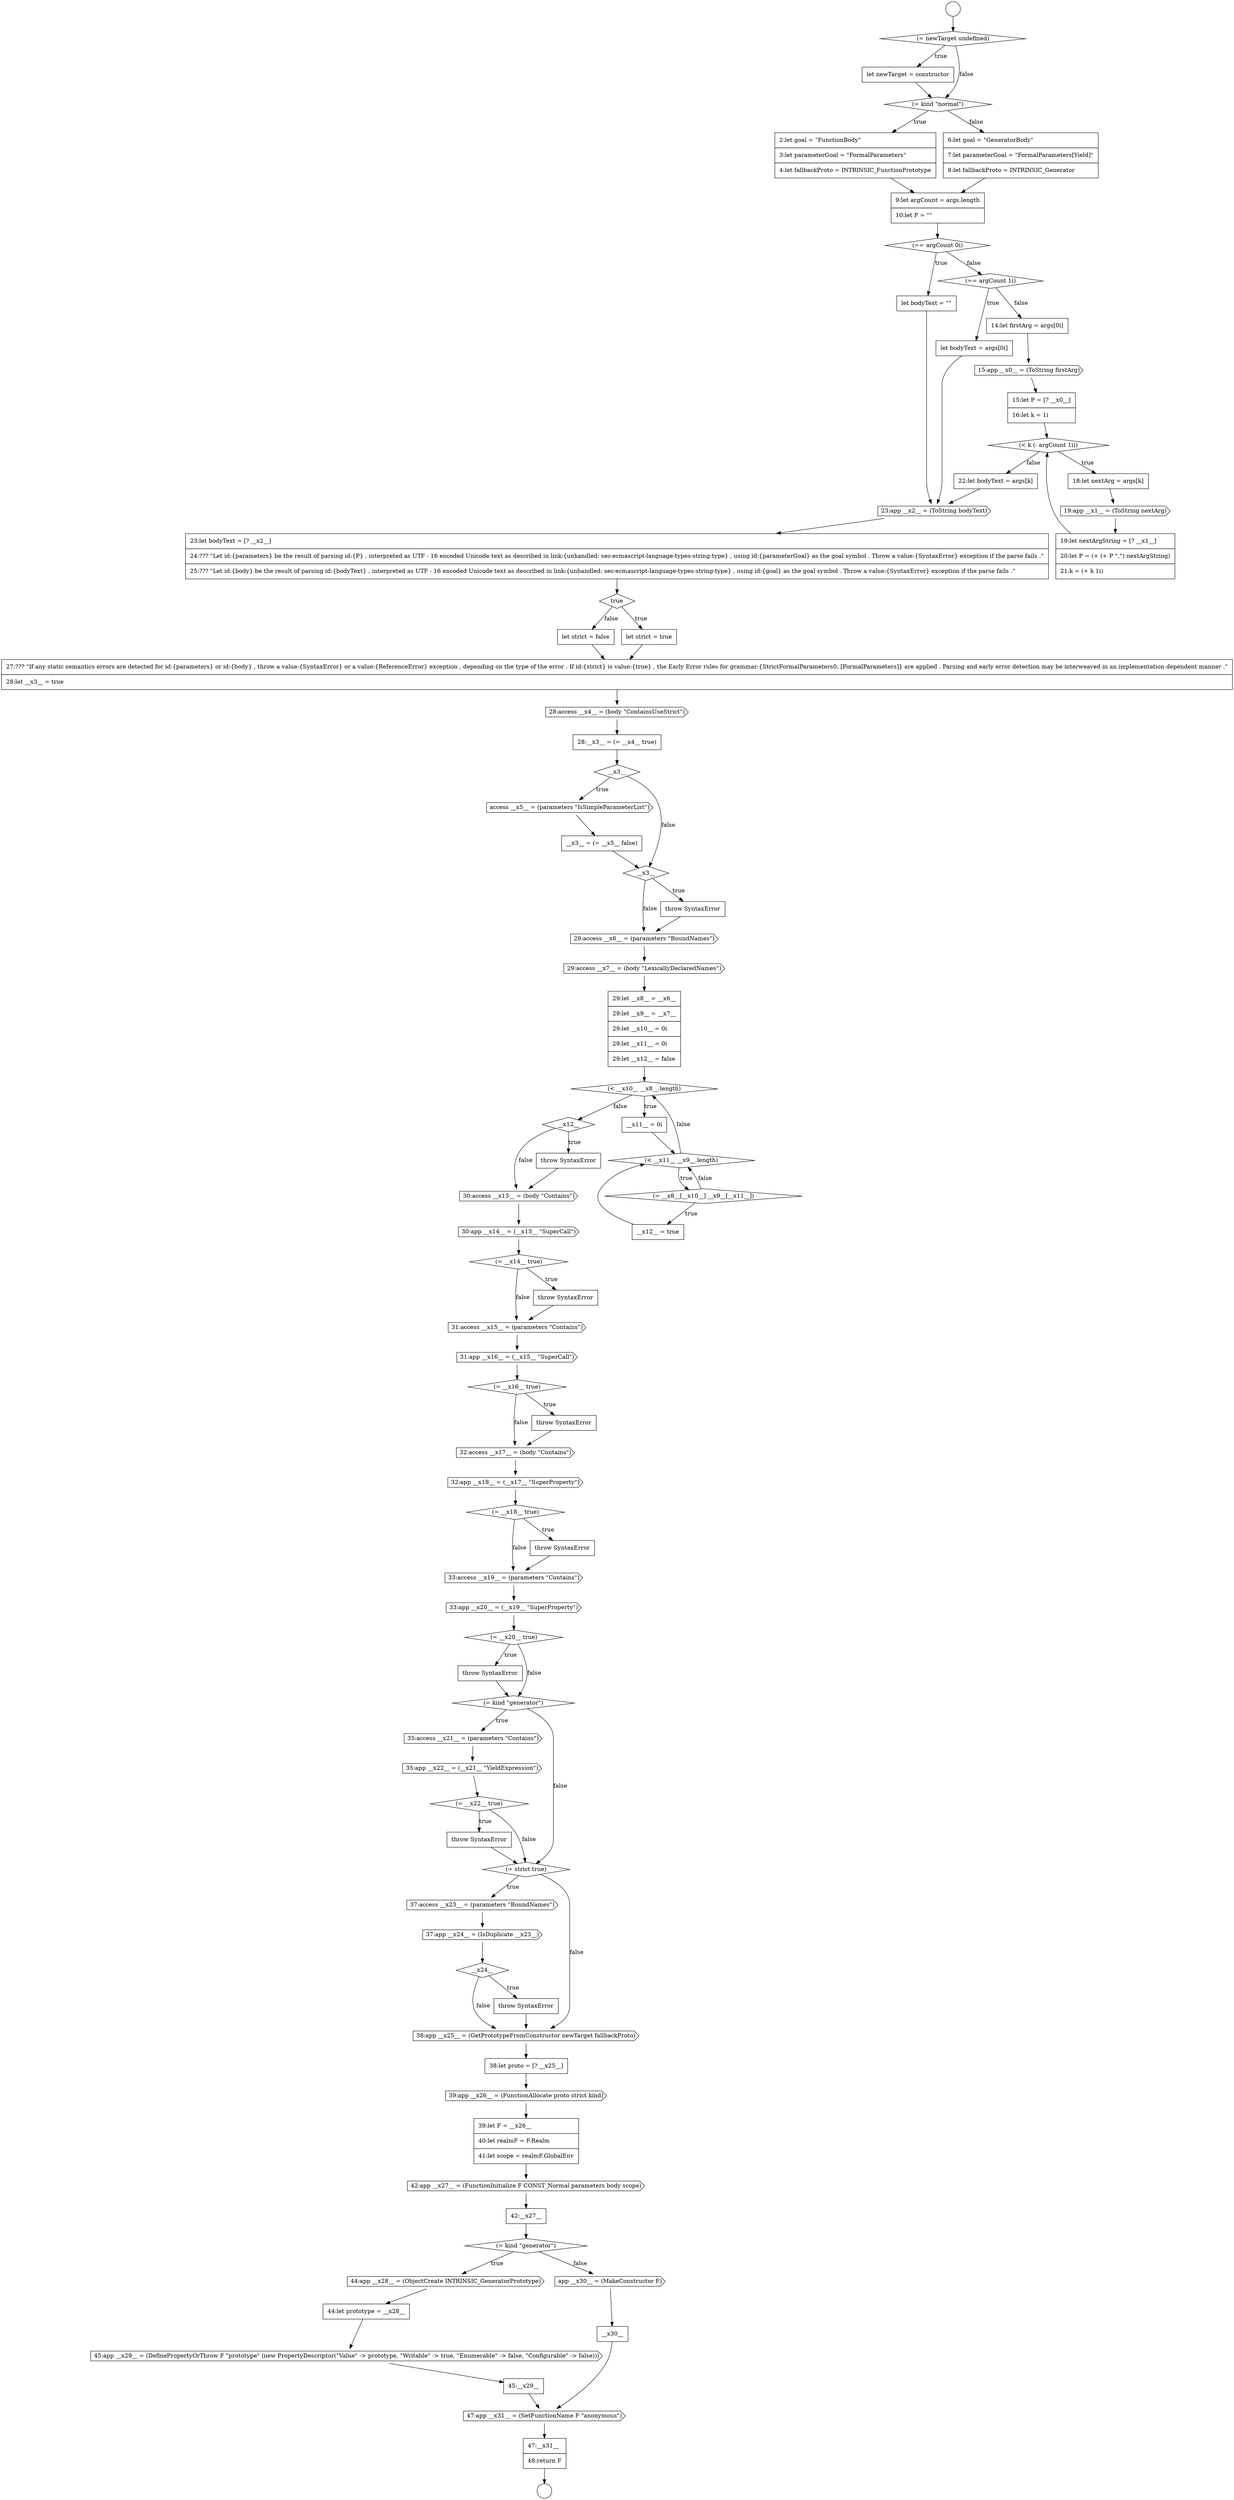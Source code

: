 digraph {
  node10895 [shape=diamond, label=<<font color="black">(= __x16__ true)</font>> color="black" fillcolor="white" style=filled]
  node10858 [shape=none, margin=0, label=<<font color="black">
    <table border="0" cellborder="1" cellspacing="0" cellpadding="10">
      <tr><td align="left">14:let firstArg = args[0i]</td></tr>
    </table>
  </font>> color="black" fillcolor="white" style=filled]
  node10914 [shape=none, margin=0, label=<<font color="black">
    <table border="0" cellborder="1" cellspacing="0" cellpadding="10">
      <tr><td align="left">throw SyntaxError</td></tr>
    </table>
  </font>> color="black" fillcolor="white" style=filled]
  node10847 [shape=circle label=" " color="black" fillcolor="white" style=filled]
  node10870 [shape=none, margin=0, label=<<font color="black">
    <table border="0" cellborder="1" cellspacing="0" cellpadding="10">
      <tr><td align="left">let strict = false</td></tr>
    </table>
  </font>> color="black" fillcolor="white" style=filled]
  node10849 [shape=none, margin=0, label=<<font color="black">
    <table border="0" cellborder="1" cellspacing="0" cellpadding="10">
      <tr><td align="left">let newTarget = constructor</td></tr>
    </table>
  </font>> color="black" fillcolor="white" style=filled]
  node10917 [shape=cds, label=<<font color="black">39:app __x26__ = (FunctionAllocate proto strict kind)</font>> color="black" fillcolor="white" style=filled]
  node10901 [shape=cds, label=<<font color="black">33:access __x19__ = (parameters &quot;Contains&quot;)</font>> color="black" fillcolor="white" style=filled]
  node10927 [shape=none, margin=0, label=<<font color="black">
    <table border="0" cellborder="1" cellspacing="0" cellpadding="10">
      <tr><td align="left">__x30__</td></tr>
    </table>
  </font>> color="black" fillcolor="white" style=filled]
  node10912 [shape=cds, label=<<font color="black">37:app __x24__ = (IsDuplicate __x23__)</font>> color="black" fillcolor="white" style=filled]
  node10886 [shape=none, margin=0, label=<<font color="black">
    <table border="0" cellborder="1" cellspacing="0" cellpadding="10">
      <tr><td align="left">__x12__ = true</td></tr>
    </table>
  </font>> color="black" fillcolor="white" style=filled]
  node10876 [shape=none, margin=0, label=<<font color="black">
    <table border="0" cellborder="1" cellspacing="0" cellpadding="10">
      <tr><td align="left">__x3__ = (= __x5__ false)</td></tr>
    </table>
  </font>> color="black" fillcolor="white" style=filled]
  node10869 [shape=none, margin=0, label=<<font color="black">
    <table border="0" cellborder="1" cellspacing="0" cellpadding="10">
      <tr><td align="left">let strict = true</td></tr>
    </table>
  </font>> color="black" fillcolor="white" style=filled]
  node10881 [shape=none, margin=0, label=<<font color="black">
    <table border="0" cellborder="1" cellspacing="0" cellpadding="10">
      <tr><td align="left">29:let __x8__ = __x6__</td></tr>
      <tr><td align="left">29:let __x9__ = __x7__</td></tr>
      <tr><td align="left">29:let __x10__ = 0i</td></tr>
      <tr><td align="left">29:let __x11__ = 0i</td></tr>
      <tr><td align="left">29:let __x12__ = false</td></tr>
    </table>
  </font>> color="black" fillcolor="white" style=filled]
  node10864 [shape=none, margin=0, label=<<font color="black">
    <table border="0" cellborder="1" cellspacing="0" cellpadding="10">
      <tr><td align="left">19:let nextArgString = [? __x1__]</td></tr>
      <tr><td align="left">20:let P = (+ (+ P &quot;,&quot;) nextArgString)</td></tr>
      <tr><td align="left">21:k = (+ k 1i)</td></tr>
    </table>
  </font>> color="black" fillcolor="white" style=filled]
  node10859 [shape=cds, label=<<font color="black">15:app __x0__ = (ToString firstArg)</font>> color="black" fillcolor="white" style=filled]
  node10923 [shape=none, margin=0, label=<<font color="black">
    <table border="0" cellborder="1" cellspacing="0" cellpadding="10">
      <tr><td align="left">44:let prototype = __x28__</td></tr>
    </table>
  </font>> color="black" fillcolor="white" style=filled]
  node10908 [shape=diamond, label=<<font color="black">(= __x22__ true)</font>> color="black" fillcolor="white" style=filled]
  node10854 [shape=diamond, label=<<font color="black">(== argCount 0i)</font>> color="black" fillcolor="white" style=filled]
  node10903 [shape=diamond, label=<<font color="black">(= __x20__ true)</font>> color="black" fillcolor="white" style=filled]
  node10865 [shape=none, margin=0, label=<<font color="black">
    <table border="0" cellborder="1" cellspacing="0" cellpadding="10">
      <tr><td align="left">22:let bodyText = args[k]</td></tr>
    </table>
  </font>> color="black" fillcolor="white" style=filled]
  node10863 [shape=cds, label=<<font color="black">19:app __x1__ = (ToString nextArg)</font>> color="black" fillcolor="white" style=filled]
  node10850 [shape=diamond, label=<<font color="black">(= kind &quot;normal&quot;)</font>> color="black" fillcolor="white" style=filled]
  node10891 [shape=diamond, label=<<font color="black">(= __x14__ true)</font>> color="black" fillcolor="white" style=filled]
  node10913 [shape=diamond, label=<<font color="black">__x24__</font>> color="black" fillcolor="white" style=filled]
  node10871 [shape=none, margin=0, label=<<font color="black">
    <table border="0" cellborder="1" cellspacing="0" cellpadding="10">
      <tr><td align="left">27:??? &quot;If any static semantics errors are detected for id:{parameters} or id:{body} , throw a value:{SyntaxError} or a value:{ReferenceError} exception , depending on the type of the error . If id:{strict} is value:{true} , the Early Error rules for grammar:{StrictFormalParameters0, [FormalParameters]} are applied . Parsing and early error detection may be interweaved in an implementation dependent manner .&quot;</td></tr>
      <tr><td align="left">28:let __x3__ = true</td></tr>
    </table>
  </font>> color="black" fillcolor="white" style=filled]
  node10918 [shape=none, margin=0, label=<<font color="black">
    <table border="0" cellborder="1" cellspacing="0" cellpadding="10">
      <tr><td align="left">39:let F = __x26__</td></tr>
      <tr><td align="left">40:let realmF = F.Realm</td></tr>
      <tr><td align="left">41:let scope = realmF.GlobalEnv</td></tr>
    </table>
  </font>> color="black" fillcolor="white" style=filled]
  node10875 [shape=cds, label=<<font color="black">access __x5__ = (parameters &quot;IsSimpleParameterList&quot;)</font>> color="black" fillcolor="white" style=filled]
  node10922 [shape=cds, label=<<font color="black">44:app __x28__ = (ObjectCreate INTRINSIC_GeneratorPrototype)</font>> color="black" fillcolor="white" style=filled]
  node10911 [shape=cds, label=<<font color="black">37:access __x23__ = (parameters &quot;BoundNames&quot;)</font>> color="black" fillcolor="white" style=filled]
  node10855 [shape=none, margin=0, label=<<font color="black">
    <table border="0" cellborder="1" cellspacing="0" cellpadding="10">
      <tr><td align="left">let bodyText = &quot;&quot;</td></tr>
    </table>
  </font>> color="black" fillcolor="white" style=filled]
  node10907 [shape=cds, label=<<font color="black">35:app __x22__ = (__x21__ &quot;YieldExpression&quot;)</font>> color="black" fillcolor="white" style=filled]
  node10926 [shape=cds, label=<<font color="black">app __x30__ = (MakeConstructor F)</font>> color="black" fillcolor="white" style=filled]
  node10897 [shape=cds, label=<<font color="black">32:access __x17__ = (body &quot;Contains&quot;)</font>> color="black" fillcolor="white" style=filled]
  node10848 [shape=diamond, label=<<font color="black">(= newTarget undefined)</font>> color="black" fillcolor="white" style=filled]
  node10887 [shape=diamond, label=<<font color="black">__x12__</font>> color="black" fillcolor="white" style=filled]
  node10882 [shape=diamond, label=<<font color="black">(&lt; __x10__ __x8__.length)</font>> color="black" fillcolor="white" style=filled]
  node10880 [shape=cds, label=<<font color="black">29:access __x7__ = (body &quot;LexicallyDeclaredNames&quot;)</font>> color="black" fillcolor="white" style=filled]
  node10919 [shape=cds, label=<<font color="black">42:app __x27__ = (FunctionInitialize F CONST_Normal parameters body scope)</font>> color="black" fillcolor="white" style=filled]
  node10904 [shape=none, margin=0, label=<<font color="black">
    <table border="0" cellborder="1" cellspacing="0" cellpadding="10">
      <tr><td align="left">throw SyntaxError</td></tr>
    </table>
  </font>> color="black" fillcolor="white" style=filled]
  node10879 [shape=cds, label=<<font color="black">29:access __x6__ = (parameters &quot;BoundNames&quot;)</font>> color="black" fillcolor="white" style=filled]
  node10866 [shape=cds, label=<<font color="black">23:app __x2__ = (ToString bodyText)</font>> color="black" fillcolor="white" style=filled]
  node10894 [shape=cds, label=<<font color="black">31:app __x16__ = (__x15__ &quot;SuperCall&quot;)</font>> color="black" fillcolor="white" style=filled]
  node10929 [shape=none, margin=0, label=<<font color="black">
    <table border="0" cellborder="1" cellspacing="0" cellpadding="10">
      <tr><td align="left">47:__x31__</td></tr>
      <tr><td align="left">48:return F</td></tr>
    </table>
  </font>> color="black" fillcolor="white" style=filled]
  node10851 [shape=none, margin=0, label=<<font color="black">
    <table border="0" cellborder="1" cellspacing="0" cellpadding="10">
      <tr><td align="left">2:let goal = &quot;FunctionBody&quot;</td></tr>
      <tr><td align="left">3:let parameterGoal = &quot;FormalParameters&quot;</td></tr>
      <tr><td align="left">4:let fallbackProto = INTRINSIC_FunctionPrototype</td></tr>
    </table>
  </font>> color="black" fillcolor="white" style=filled]
  node10862 [shape=none, margin=0, label=<<font color="black">
    <table border="0" cellborder="1" cellspacing="0" cellpadding="10">
      <tr><td align="left">18:let nextArg = args[k]</td></tr>
    </table>
  </font>> color="black" fillcolor="white" style=filled]
  node10890 [shape=cds, label=<<font color="black">30:app __x14__ = (__x13__ &quot;SuperCall&quot;)</font>> color="black" fillcolor="white" style=filled]
  node10872 [shape=cds, label=<<font color="black">28:access __x4__ = (body &quot;ContainsUseStrict&quot;)</font>> color="black" fillcolor="white" style=filled]
  node10906 [shape=cds, label=<<font color="black">35:access __x21__ = (parameters &quot;Contains&quot;)</font>> color="black" fillcolor="white" style=filled]
  node10874 [shape=diamond, label=<<font color="black">__x3__</font>> color="black" fillcolor="white" style=filled]
  node10883 [shape=none, margin=0, label=<<font color="black">
    <table border="0" cellborder="1" cellspacing="0" cellpadding="10">
      <tr><td align="left">__x11__ = 0i</td></tr>
    </table>
  </font>> color="black" fillcolor="white" style=filled]
  node10857 [shape=none, margin=0, label=<<font color="black">
    <table border="0" cellborder="1" cellspacing="0" cellpadding="10">
      <tr><td align="left">let bodyText = args[0i]</td></tr>
    </table>
  </font>> color="black" fillcolor="white" style=filled]
  node10921 [shape=diamond, label=<<font color="black">(= kind &quot;generator&quot;)</font>> color="black" fillcolor="white" style=filled]
  node10910 [shape=diamond, label=<<font color="black">(= strict true)</font>> color="black" fillcolor="white" style=filled]
  node10898 [shape=cds, label=<<font color="black">32:app __x18__ = (__x17__ &quot;SuperProperty&quot;)</font>> color="black" fillcolor="white" style=filled]
  node10888 [shape=none, margin=0, label=<<font color="black">
    <table border="0" cellborder="1" cellspacing="0" cellpadding="10">
      <tr><td align="left">throw SyntaxError</td></tr>
    </table>
  </font>> color="black" fillcolor="white" style=filled]
  node10852 [shape=none, margin=0, label=<<font color="black">
    <table border="0" cellborder="1" cellspacing="0" cellpadding="10">
      <tr><td align="left">6:let goal = &quot;GeneratorBody&quot;</td></tr>
      <tr><td align="left">7:let parameterGoal = &quot;FormalParameters[Yield]&quot;</td></tr>
      <tr><td align="left">8:let fallbackProto = INTRINSIC_Generator</td></tr>
    </table>
  </font>> color="black" fillcolor="white" style=filled]
  node10925 [shape=none, margin=0, label=<<font color="black">
    <table border="0" cellborder="1" cellspacing="0" cellpadding="10">
      <tr><td align="left">45:__x29__</td></tr>
    </table>
  </font>> color="black" fillcolor="white" style=filled]
  node10893 [shape=cds, label=<<font color="black">31:access __x15__ = (parameters &quot;Contains&quot;)</font>> color="black" fillcolor="white" style=filled]
  node10867 [shape=none, margin=0, label=<<font color="black">
    <table border="0" cellborder="1" cellspacing="0" cellpadding="10">
      <tr><td align="left">23:let bodyText = [? __x2__]</td></tr>
      <tr><td align="left">24:??? &quot;Let id:{parameters} be the result of parsing id:{P} , interpreted as UTF - 16 encoded Unicode text as described in link:{unhandled: sec-ecmascript-language-types-string-type} , using id:{parameterGoal} as the goal symbol . Throw a value:{SyntaxError} exception if the parse fails .&quot;</td></tr>
      <tr><td align="left">25:??? &quot;Let id:{body} be the result of parsing id:{bodyText} , interpreted as UTF - 16 encoded Unicode text as described in link:{unhandled: sec-ecmascript-language-types-string-type} , using id:{goal} as the goal symbol . Throw a value:{SyntaxError} exception if the parse fails .&quot;</td></tr>
    </table>
  </font>> color="black" fillcolor="white" style=filled]
  node10920 [shape=none, margin=0, label=<<font color="black">
    <table border="0" cellborder="1" cellspacing="0" cellpadding="10">
      <tr><td align="left">42:__x27__</td></tr>
    </table>
  </font>> color="black" fillcolor="white" style=filled]
  node10878 [shape=none, margin=0, label=<<font color="black">
    <table border="0" cellborder="1" cellspacing="0" cellpadding="10">
      <tr><td align="left">throw SyntaxError</td></tr>
    </table>
  </font>> color="black" fillcolor="white" style=filled]
  node10889 [shape=cds, label=<<font color="black">30:access __x13__ = (body &quot;Contains&quot;)</font>> color="black" fillcolor="white" style=filled]
  node10856 [shape=diamond, label=<<font color="black">(== argCount 1i)</font>> color="black" fillcolor="white" style=filled]
  node10915 [shape=cds, label=<<font color="black">38:app __x25__ = (GetPrototypeFromConstructor newTarget fallbackProto)</font>> color="black" fillcolor="white" style=filled]
  node10861 [shape=diamond, label=<<font color="black">(&lt; k (- argCount 1i))</font>> color="black" fillcolor="white" style=filled]
  node10846 [shape=circle label=" " color="black" fillcolor="white" style=filled]
  node10885 [shape=diamond, label=<<font color="black">(= __x8__[__x10__] __x9__[__x11__])</font>> color="black" fillcolor="white" style=filled]
  node10860 [shape=none, margin=0, label=<<font color="black">
    <table border="0" cellborder="1" cellspacing="0" cellpadding="10">
      <tr><td align="left">15:let P = [? __x0__]</td></tr>
      <tr><td align="left">16:let k = 1i</td></tr>
    </table>
  </font>> color="black" fillcolor="white" style=filled]
  node10884 [shape=diamond, label=<<font color="black">(&lt; __x11__ __x9__.length)</font>> color="black" fillcolor="white" style=filled]
  node10899 [shape=diamond, label=<<font color="black">(= __x18__ true)</font>> color="black" fillcolor="white" style=filled]
  node10873 [shape=none, margin=0, label=<<font color="black">
    <table border="0" cellborder="1" cellspacing="0" cellpadding="10">
      <tr><td align="left">28:__x3__ = (= __x4__ true)</td></tr>
    </table>
  </font>> color="black" fillcolor="white" style=filled]
  node10905 [shape=diamond, label=<<font color="black">(= kind &quot;generator&quot;)</font>> color="black" fillcolor="white" style=filled]
  node10928 [shape=cds, label=<<font color="black">47:app __x31__ = (SetFunctionName F &quot;anonymous&quot;)</font>> color="black" fillcolor="white" style=filled]
  node10924 [shape=cds, label=<<font color="black">45:app __x29__ = (DefinePropertyOrThrow F &quot;prototype&quot; (new PropertyDescriptor(&quot;Value&quot; -&gt; prototype, &quot;Writable&quot; -&gt; true, &quot;Enumerable&quot; -&gt; false, &quot;Configurable&quot; -&gt; false)))</font>> color="black" fillcolor="white" style=filled]
  node10909 [shape=none, margin=0, label=<<font color="black">
    <table border="0" cellborder="1" cellspacing="0" cellpadding="10">
      <tr><td align="left">throw SyntaxError</td></tr>
    </table>
  </font>> color="black" fillcolor="white" style=filled]
  node10853 [shape=none, margin=0, label=<<font color="black">
    <table border="0" cellborder="1" cellspacing="0" cellpadding="10">
      <tr><td align="left">9:let argCount = args.length</td></tr>
      <tr><td align="left">10:let P = &quot;&quot;</td></tr>
    </table>
  </font>> color="black" fillcolor="white" style=filled]
  node10892 [shape=none, margin=0, label=<<font color="black">
    <table border="0" cellborder="1" cellspacing="0" cellpadding="10">
      <tr><td align="left">throw SyntaxError</td></tr>
    </table>
  </font>> color="black" fillcolor="white" style=filled]
  node10868 [shape=diamond, label=<<font color="black">true</font>> color="black" fillcolor="white" style=filled]
  node10896 [shape=none, margin=0, label=<<font color="black">
    <table border="0" cellborder="1" cellspacing="0" cellpadding="10">
      <tr><td align="left">throw SyntaxError</td></tr>
    </table>
  </font>> color="black" fillcolor="white" style=filled]
  node10877 [shape=diamond, label=<<font color="black">__x3__</font>> color="black" fillcolor="white" style=filled]
  node10900 [shape=none, margin=0, label=<<font color="black">
    <table border="0" cellborder="1" cellspacing="0" cellpadding="10">
      <tr><td align="left">throw SyntaxError</td></tr>
    </table>
  </font>> color="black" fillcolor="white" style=filled]
  node10916 [shape=none, margin=0, label=<<font color="black">
    <table border="0" cellborder="1" cellspacing="0" cellpadding="10">
      <tr><td align="left">38:let proto = [? __x25__]</td></tr>
    </table>
  </font>> color="black" fillcolor="white" style=filled]
  node10902 [shape=cds, label=<<font color="black">33:app __x20__ = (__x19__ &quot;SuperProperty&quot;)</font>> color="black" fillcolor="white" style=filled]
  node10924 -> node10925 [ color="black"]
  node10893 -> node10894 [ color="black"]
  node10901 -> node10902 [ color="black"]
  node10871 -> node10872 [ color="black"]
  node10897 -> node10898 [ color="black"]
  node10911 -> node10912 [ color="black"]
  node10879 -> node10880 [ color="black"]
  node10889 -> node10890 [ color="black"]
  node10903 -> node10904 [label=<<font color="black">true</font>> color="black"]
  node10903 -> node10905 [label=<<font color="black">false</font>> color="black"]
  node10848 -> node10849 [label=<<font color="black">true</font>> color="black"]
  node10848 -> node10850 [label=<<font color="black">false</font>> color="black"]
  node10917 -> node10918 [ color="black"]
  node10846 -> node10848 [ color="black"]
  node10922 -> node10923 [ color="black"]
  node10910 -> node10911 [label=<<font color="black">true</font>> color="black"]
  node10910 -> node10915 [label=<<font color="black">false</font>> color="black"]
  node10888 -> node10889 [ color="black"]
  node10868 -> node10869 [label=<<font color="black">true</font>> color="black"]
  node10868 -> node10870 [label=<<font color="black">false</font>> color="black"]
  node10928 -> node10929 [ color="black"]
  node10920 -> node10921 [ color="black"]
  node10850 -> node10851 [label=<<font color="black">true</font>> color="black"]
  node10850 -> node10852 [label=<<font color="black">false</font>> color="black"]
  node10919 -> node10920 [ color="black"]
  node10873 -> node10874 [ color="black"]
  node10869 -> node10871 [ color="black"]
  node10891 -> node10892 [label=<<font color="black">true</font>> color="black"]
  node10891 -> node10893 [label=<<font color="black">false</font>> color="black"]
  node10894 -> node10895 [ color="black"]
  node10860 -> node10861 [ color="black"]
  node10874 -> node10875 [label=<<font color="black">true</font>> color="black"]
  node10874 -> node10877 [label=<<font color="black">false</font>> color="black"]
  node10921 -> node10922 [label=<<font color="black">true</font>> color="black"]
  node10921 -> node10926 [label=<<font color="black">false</font>> color="black"]
  node10902 -> node10903 [ color="black"]
  node10853 -> node10854 [ color="black"]
  node10855 -> node10866 [ color="black"]
  node10880 -> node10881 [ color="black"]
  node10909 -> node10910 [ color="black"]
  node10876 -> node10877 [ color="black"]
  node10877 -> node10878 [label=<<font color="black">true</font>> color="black"]
  node10877 -> node10879 [label=<<font color="black">false</font>> color="black"]
  node10849 -> node10850 [ color="black"]
  node10929 -> node10847 [ color="black"]
  node10872 -> node10873 [ color="black"]
  node10914 -> node10915 [ color="black"]
  node10887 -> node10888 [label=<<font color="black">true</font>> color="black"]
  node10887 -> node10889 [label=<<font color="black">false</font>> color="black"]
  node10916 -> node10917 [ color="black"]
  node10913 -> node10914 [label=<<font color="black">true</font>> color="black"]
  node10913 -> node10915 [label=<<font color="black">false</font>> color="black"]
  node10927 -> node10928 [ color="black"]
  node10898 -> node10899 [ color="black"]
  node10899 -> node10900 [label=<<font color="black">true</font>> color="black"]
  node10899 -> node10901 [label=<<font color="black">false</font>> color="black"]
  node10908 -> node10909 [label=<<font color="black">true</font>> color="black"]
  node10908 -> node10910 [label=<<font color="black">false</font>> color="black"]
  node10881 -> node10882 [ color="black"]
  node10859 -> node10860 [ color="black"]
  node10925 -> node10928 [ color="black"]
  node10875 -> node10876 [ color="black"]
  node10852 -> node10853 [ color="black"]
  node10867 -> node10868 [ color="black"]
  node10895 -> node10896 [label=<<font color="black">true</font>> color="black"]
  node10895 -> node10897 [label=<<font color="black">false</font>> color="black"]
  node10926 -> node10927 [ color="black"]
  node10851 -> node10853 [ color="black"]
  node10918 -> node10919 [ color="black"]
  node10863 -> node10864 [ color="black"]
  node10861 -> node10862 [label=<<font color="black">true</font>> color="black"]
  node10861 -> node10865 [label=<<font color="black">false</font>> color="black"]
  node10865 -> node10866 [ color="black"]
  node10885 -> node10886 [label=<<font color="black">true</font>> color="black"]
  node10885 -> node10884 [label=<<font color="black">false</font>> color="black"]
  node10884 -> node10885 [label=<<font color="black">true</font>> color="black"]
  node10884 -> node10882 [label=<<font color="black">false</font>> color="black"]
  node10912 -> node10913 [ color="black"]
  node10906 -> node10907 [ color="black"]
  node10870 -> node10871 [ color="black"]
  node10915 -> node10916 [ color="black"]
  node10892 -> node10893 [ color="black"]
  node10882 -> node10883 [label=<<font color="black">true</font>> color="black"]
  node10882 -> node10887 [label=<<font color="black">false</font>> color="black"]
  node10857 -> node10866 [ color="black"]
  node10878 -> node10879 [ color="black"]
  node10905 -> node10906 [label=<<font color="black">true</font>> color="black"]
  node10905 -> node10910 [label=<<font color="black">false</font>> color="black"]
  node10866 -> node10867 [ color="black"]
  node10854 -> node10855 [label=<<font color="black">true</font>> color="black"]
  node10854 -> node10856 [label=<<font color="black">false</font>> color="black"]
  node10890 -> node10891 [ color="black"]
  node10883 -> node10884 [ color="black"]
  node10907 -> node10908 [ color="black"]
  node10856 -> node10857 [label=<<font color="black">true</font>> color="black"]
  node10856 -> node10858 [label=<<font color="black">false</font>> color="black"]
  node10864 -> node10861 [ color="black"]
  node10886 -> node10884 [ color="black"]
  node10896 -> node10897 [ color="black"]
  node10900 -> node10901 [ color="black"]
  node10858 -> node10859 [ color="black"]
  node10862 -> node10863 [ color="black"]
  node10904 -> node10905 [ color="black"]
  node10923 -> node10924 [ color="black"]
}
